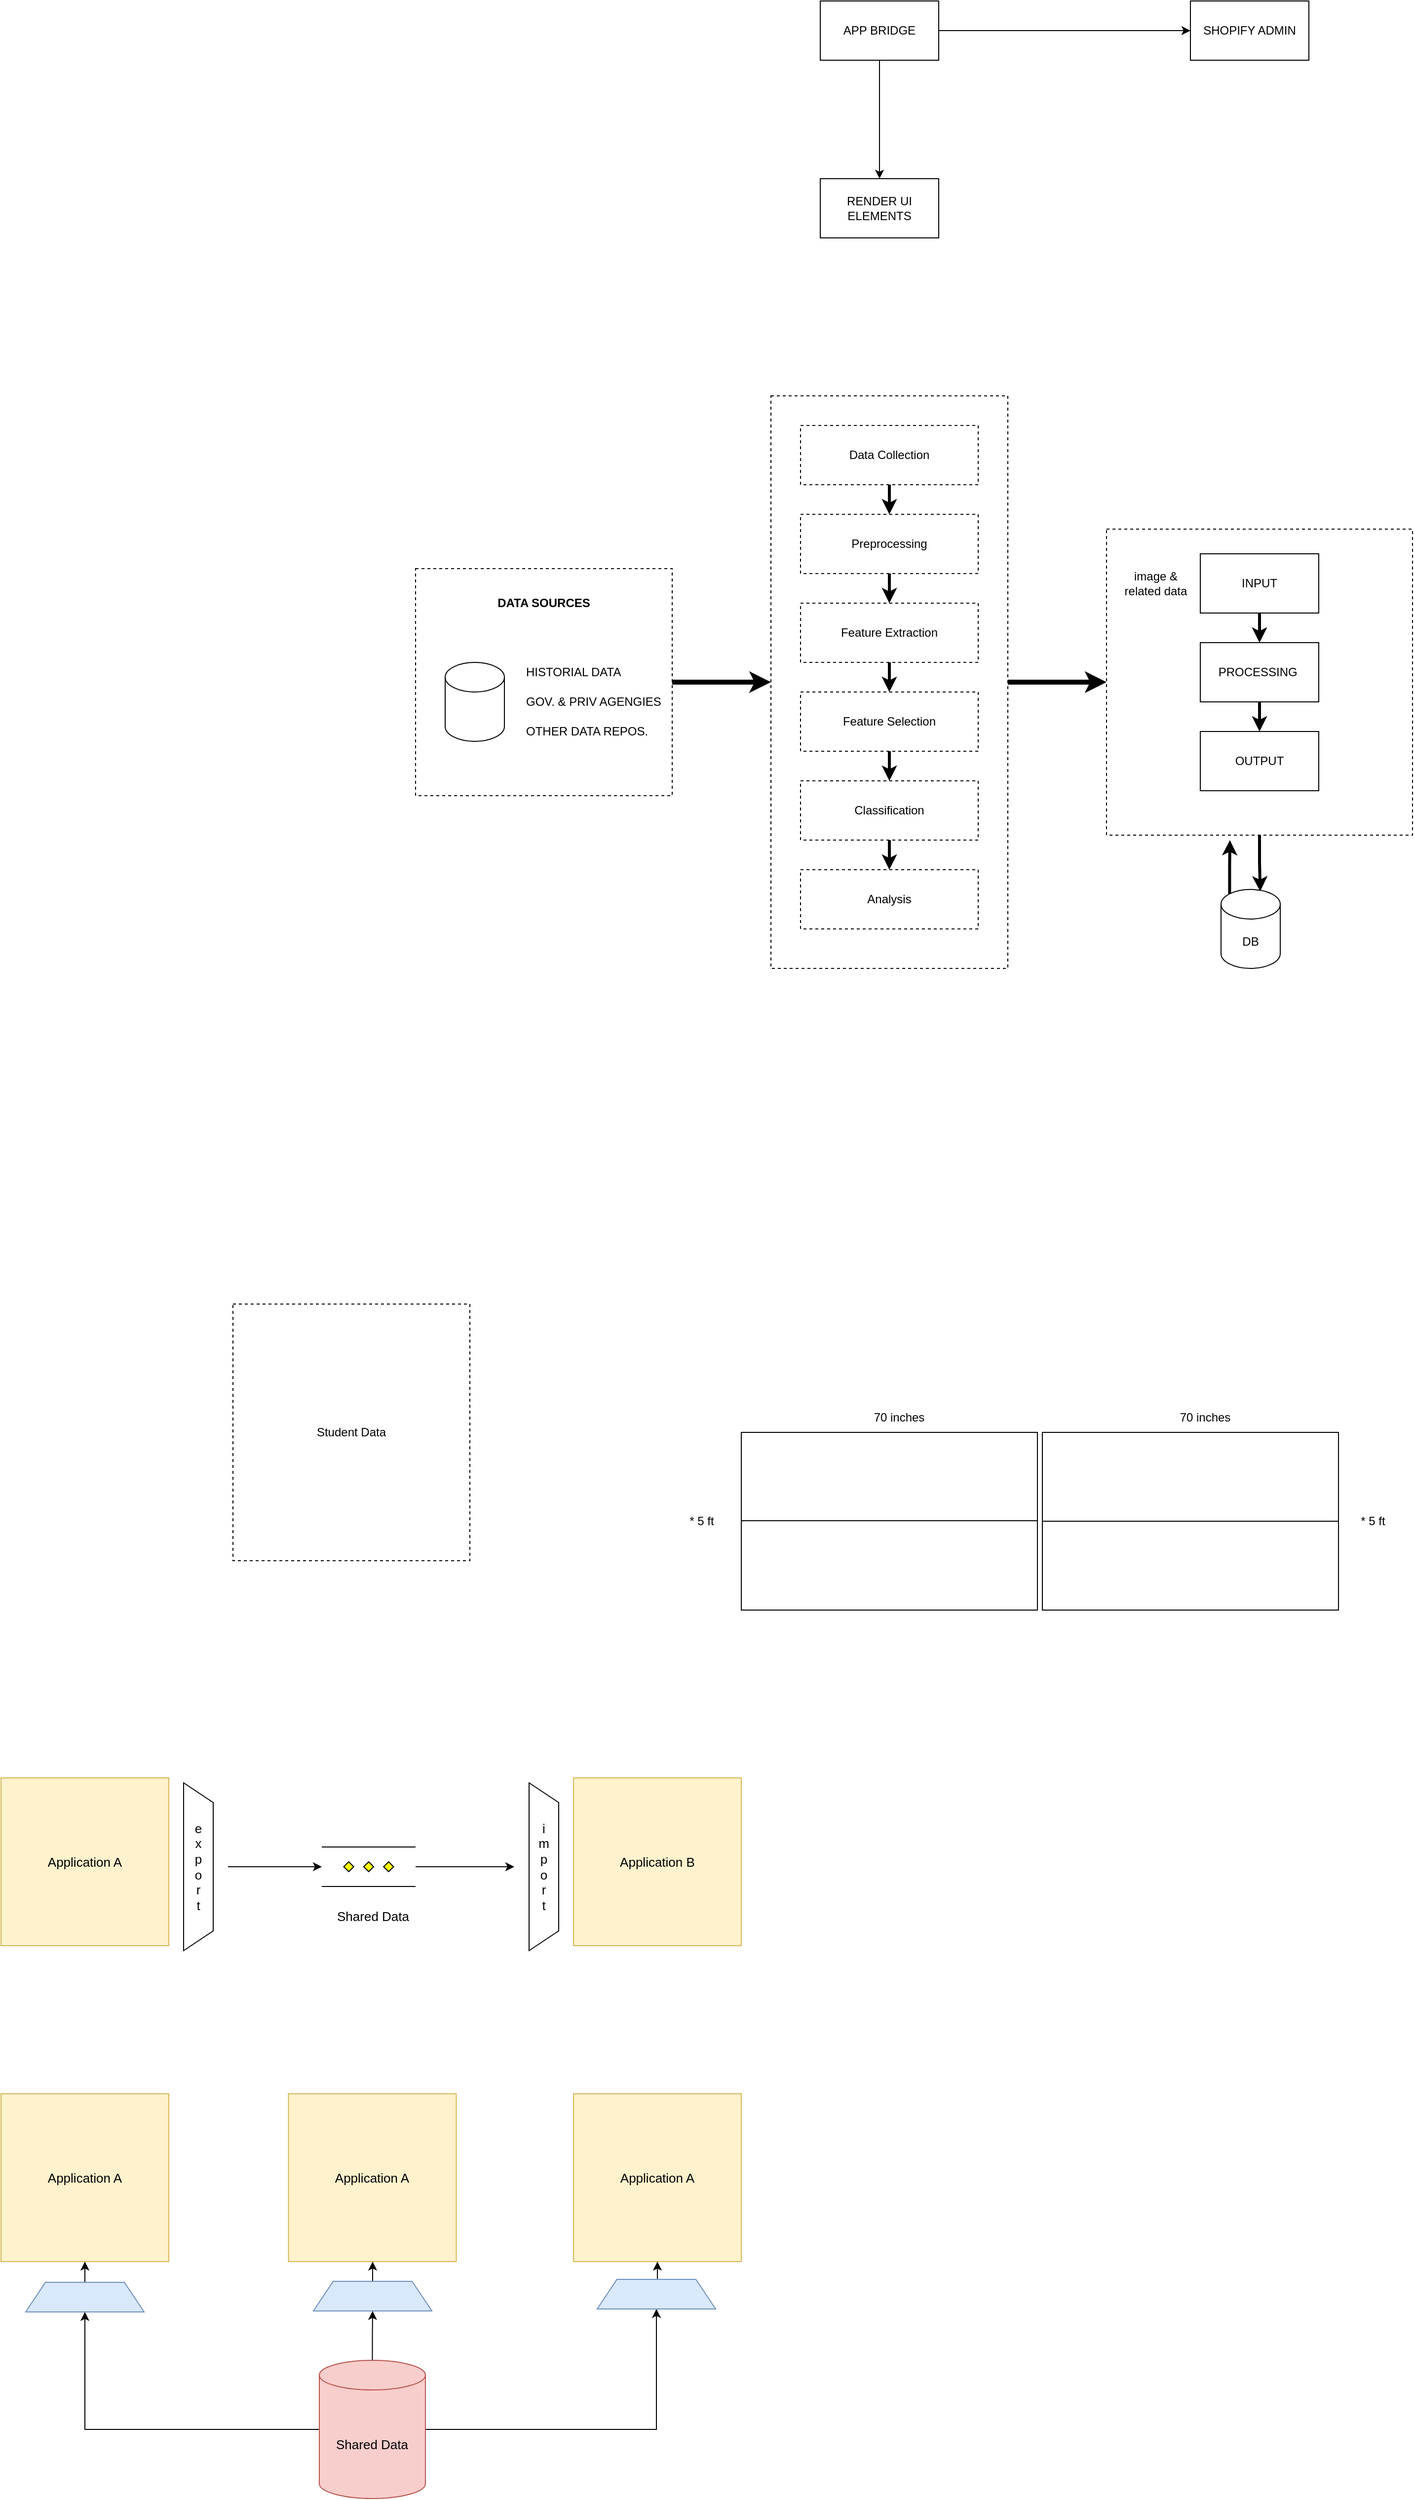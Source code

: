 <mxfile version="20.8.15" type="github">
  <diagram id="r0i476w0nGkbk3gJ0_Lv" name="Page-1">
    <mxGraphModel dx="2084" dy="1155" grid="1" gridSize="10" guides="1" tooltips="1" connect="1" arrows="1" fold="1" page="1" pageScale="1" pageWidth="850" pageHeight="1100" math="0" shadow="0">
      <root>
        <mxCell id="0" />
        <mxCell id="1" parent="0" />
        <mxCell id="w6gXVvgNm-RoWs_gBzWx-16" style="edgeStyle=orthogonalEdgeStyle;rounded=0;orthogonalLoop=1;jettySize=auto;html=1;exitX=1;exitY=0.5;exitDx=0;exitDy=0;strokeWidth=5;" parent="1" source="w6gXVvgNm-RoWs_gBzWx-9" target="w6gXVvgNm-RoWs_gBzWx-1" edge="1">
          <mxGeometry relative="1" as="geometry" />
        </mxCell>
        <mxCell id="w6gXVvgNm-RoWs_gBzWx-9" value="" style="rounded=0;whiteSpace=wrap;html=1;dashed=1;fillColor=none;" parent="1" vertex="1">
          <mxGeometry y="660" width="240" height="580" as="geometry" />
        </mxCell>
        <mxCell id="D3H6iAVsK9Q6wfVwA4nM-1" value="SHOPIFY ADMIN" style="rounded=0;whiteSpace=wrap;html=1;" parent="1" vertex="1">
          <mxGeometry x="425" y="260" width="120" height="60" as="geometry" />
        </mxCell>
        <mxCell id="D3H6iAVsK9Q6wfVwA4nM-3" style="edgeStyle=orthogonalEdgeStyle;rounded=0;orthogonalLoop=1;jettySize=auto;html=1;entryX=0;entryY=0.5;entryDx=0;entryDy=0;" parent="1" source="D3H6iAVsK9Q6wfVwA4nM-2" target="D3H6iAVsK9Q6wfVwA4nM-1" edge="1">
          <mxGeometry relative="1" as="geometry" />
        </mxCell>
        <mxCell id="D3H6iAVsK9Q6wfVwA4nM-5" style="edgeStyle=orthogonalEdgeStyle;rounded=0;orthogonalLoop=1;jettySize=auto;html=1;entryX=0.5;entryY=0;entryDx=0;entryDy=0;" parent="1" source="D3H6iAVsK9Q6wfVwA4nM-2" target="D3H6iAVsK9Q6wfVwA4nM-4" edge="1">
          <mxGeometry relative="1" as="geometry" />
        </mxCell>
        <mxCell id="D3H6iAVsK9Q6wfVwA4nM-2" value="APP BRIDGE" style="rounded=0;whiteSpace=wrap;html=1;" parent="1" vertex="1">
          <mxGeometry x="50" y="260" width="120" height="60" as="geometry" />
        </mxCell>
        <mxCell id="D3H6iAVsK9Q6wfVwA4nM-4" value="RENDER UI ELEMENTS" style="rounded=0;whiteSpace=wrap;html=1;" parent="1" vertex="1">
          <mxGeometry x="50" y="440" width="120" height="60" as="geometry" />
        </mxCell>
        <mxCell id="w6gXVvgNm-RoWs_gBzWx-38" style="edgeStyle=orthogonalEdgeStyle;rounded=0;orthogonalLoop=1;jettySize=auto;html=1;entryX=0.662;entryY=0.025;entryDx=0;entryDy=0;entryPerimeter=0;strokeWidth=3;" parent="1" source="w6gXVvgNm-RoWs_gBzWx-1" target="w6gXVvgNm-RoWs_gBzWx-33" edge="1">
          <mxGeometry relative="1" as="geometry" />
        </mxCell>
        <mxCell id="w6gXVvgNm-RoWs_gBzWx-1" value="" style="whiteSpace=wrap;html=1;aspect=fixed;dashed=1;" parent="1" vertex="1">
          <mxGeometry x="340" y="795" width="310" height="310" as="geometry" />
        </mxCell>
        <mxCell id="w6gXVvgNm-RoWs_gBzWx-10" style="edgeStyle=orthogonalEdgeStyle;rounded=0;orthogonalLoop=1;jettySize=auto;html=1;strokeWidth=3;" parent="1" source="w6gXVvgNm-RoWs_gBzWx-3" target="w6gXVvgNm-RoWs_gBzWx-4" edge="1">
          <mxGeometry relative="1" as="geometry" />
        </mxCell>
        <mxCell id="w6gXVvgNm-RoWs_gBzWx-3" value="Data Collection" style="rounded=0;whiteSpace=wrap;html=1;dashed=1;" parent="1" vertex="1">
          <mxGeometry x="30" y="690" width="180" height="60" as="geometry" />
        </mxCell>
        <mxCell id="w6gXVvgNm-RoWs_gBzWx-12" style="edgeStyle=orthogonalEdgeStyle;rounded=0;orthogonalLoop=1;jettySize=auto;html=1;exitX=0.5;exitY=1;exitDx=0;exitDy=0;strokeWidth=3;" parent="1" source="w6gXVvgNm-RoWs_gBzWx-4" target="w6gXVvgNm-RoWs_gBzWx-5" edge="1">
          <mxGeometry relative="1" as="geometry" />
        </mxCell>
        <mxCell id="w6gXVvgNm-RoWs_gBzWx-4" value="Preprocessing" style="rounded=0;whiteSpace=wrap;html=1;dashed=1;" parent="1" vertex="1">
          <mxGeometry x="30" y="780" width="180" height="60" as="geometry" />
        </mxCell>
        <mxCell id="w6gXVvgNm-RoWs_gBzWx-13" style="edgeStyle=orthogonalEdgeStyle;rounded=0;orthogonalLoop=1;jettySize=auto;html=1;exitX=0.5;exitY=1;exitDx=0;exitDy=0;strokeWidth=3;" parent="1" source="w6gXVvgNm-RoWs_gBzWx-5" target="w6gXVvgNm-RoWs_gBzWx-6" edge="1">
          <mxGeometry relative="1" as="geometry" />
        </mxCell>
        <mxCell id="w6gXVvgNm-RoWs_gBzWx-5" value="Feature Extraction" style="rounded=0;whiteSpace=wrap;html=1;dashed=1;" parent="1" vertex="1">
          <mxGeometry x="30" y="870" width="180" height="60" as="geometry" />
        </mxCell>
        <mxCell id="w6gXVvgNm-RoWs_gBzWx-14" style="edgeStyle=orthogonalEdgeStyle;rounded=0;orthogonalLoop=1;jettySize=auto;html=1;exitX=0.5;exitY=1;exitDx=0;exitDy=0;entryX=0.5;entryY=0;entryDx=0;entryDy=0;strokeWidth=3;" parent="1" source="w6gXVvgNm-RoWs_gBzWx-6" target="w6gXVvgNm-RoWs_gBzWx-7" edge="1">
          <mxGeometry relative="1" as="geometry" />
        </mxCell>
        <mxCell id="w6gXVvgNm-RoWs_gBzWx-6" value="Feature Selection" style="rounded=0;whiteSpace=wrap;html=1;dashed=1;" parent="1" vertex="1">
          <mxGeometry x="30" y="960" width="180" height="60" as="geometry" />
        </mxCell>
        <mxCell id="w6gXVvgNm-RoWs_gBzWx-15" style="edgeStyle=orthogonalEdgeStyle;rounded=0;orthogonalLoop=1;jettySize=auto;html=1;exitX=0.5;exitY=1;exitDx=0;exitDy=0;entryX=0.5;entryY=0;entryDx=0;entryDy=0;strokeWidth=3;" parent="1" source="w6gXVvgNm-RoWs_gBzWx-7" target="w6gXVvgNm-RoWs_gBzWx-8" edge="1">
          <mxGeometry relative="1" as="geometry" />
        </mxCell>
        <mxCell id="w6gXVvgNm-RoWs_gBzWx-7" value="Classification" style="rounded=0;whiteSpace=wrap;html=1;dashed=1;" parent="1" vertex="1">
          <mxGeometry x="30" y="1050" width="180" height="60" as="geometry" />
        </mxCell>
        <mxCell id="w6gXVvgNm-RoWs_gBzWx-8" value="Analysis" style="rounded=0;whiteSpace=wrap;html=1;dashed=1;" parent="1" vertex="1">
          <mxGeometry x="30" y="1140" width="180" height="60" as="geometry" />
        </mxCell>
        <mxCell id="w6gXVvgNm-RoWs_gBzWx-23" value="" style="group" parent="1" vertex="1" connectable="0">
          <mxGeometry x="-360" y="835" width="260" height="230" as="geometry" />
        </mxCell>
        <mxCell id="w6gXVvgNm-RoWs_gBzWx-17" value="" style="rounded=0;whiteSpace=wrap;html=1;dashed=1;fillColor=default;" parent="w6gXVvgNm-RoWs_gBzWx-23" vertex="1">
          <mxGeometry width="260" height="230" as="geometry" />
        </mxCell>
        <mxCell id="w6gXVvgNm-RoWs_gBzWx-18" value="DATA SOURCES" style="text;html=1;strokeColor=none;fillColor=none;align=center;verticalAlign=middle;whiteSpace=wrap;rounded=0;dashed=1;fontStyle=1" parent="w6gXVvgNm-RoWs_gBzWx-23" vertex="1">
          <mxGeometry x="75" y="20" width="110" height="30" as="geometry" />
        </mxCell>
        <mxCell id="w6gXVvgNm-RoWs_gBzWx-19" value="" style="shape=cylinder3;whiteSpace=wrap;html=1;boundedLbl=1;backgroundOutline=1;size=15;fillColor=default;" parent="w6gXVvgNm-RoWs_gBzWx-23" vertex="1">
          <mxGeometry x="30" y="95" width="60" height="80" as="geometry" />
        </mxCell>
        <mxCell id="w6gXVvgNm-RoWs_gBzWx-20" value="HISTORIAL DATA" style="text;html=1;strokeColor=none;fillColor=none;align=left;verticalAlign=middle;whiteSpace=wrap;rounded=0;dashed=1;fontStyle=0" parent="w6gXVvgNm-RoWs_gBzWx-23" vertex="1">
          <mxGeometry x="110" y="90" width="110" height="30" as="geometry" />
        </mxCell>
        <mxCell id="w6gXVvgNm-RoWs_gBzWx-21" value="GOV. &amp;amp; PRIV AGENGIES" style="text;html=1;strokeColor=none;fillColor=none;align=left;verticalAlign=middle;whiteSpace=wrap;rounded=0;dashed=1;fontStyle=0" parent="w6gXVvgNm-RoWs_gBzWx-23" vertex="1">
          <mxGeometry x="110" y="120" width="140" height="30" as="geometry" />
        </mxCell>
        <mxCell id="w6gXVvgNm-RoWs_gBzWx-22" value="OTHER DATA REPOS." style="text;html=1;strokeColor=none;fillColor=none;align=left;verticalAlign=middle;whiteSpace=wrap;rounded=0;dashed=1;fontStyle=0" parent="w6gXVvgNm-RoWs_gBzWx-23" vertex="1">
          <mxGeometry x="110" y="150" width="140" height="30" as="geometry" />
        </mxCell>
        <mxCell id="w6gXVvgNm-RoWs_gBzWx-25" style="edgeStyle=orthogonalEdgeStyle;rounded=0;orthogonalLoop=1;jettySize=auto;html=1;exitX=1;exitY=0.5;exitDx=0;exitDy=0;entryX=0;entryY=0.5;entryDx=0;entryDy=0;strokeWidth=5;" parent="1" source="w6gXVvgNm-RoWs_gBzWx-17" target="w6gXVvgNm-RoWs_gBzWx-9" edge="1">
          <mxGeometry relative="1" as="geometry" />
        </mxCell>
        <mxCell id="w6gXVvgNm-RoWs_gBzWx-35" style="edgeStyle=orthogonalEdgeStyle;rounded=0;orthogonalLoop=1;jettySize=auto;html=1;exitX=0.145;exitY=0;exitDx=0;exitDy=4.35;exitPerimeter=0;strokeWidth=3;" parent="1" source="w6gXVvgNm-RoWs_gBzWx-33" edge="1">
          <mxGeometry relative="1" as="geometry">
            <mxPoint x="465" y="1110" as="targetPoint" />
          </mxGeometry>
        </mxCell>
        <mxCell id="w6gXVvgNm-RoWs_gBzWx-33" value="DB" style="shape=cylinder3;whiteSpace=wrap;html=1;boundedLbl=1;backgroundOutline=1;size=15;fillColor=default;" parent="1" vertex="1">
          <mxGeometry x="456" y="1160" width="60" height="80" as="geometry" />
        </mxCell>
        <mxCell id="w6gXVvgNm-RoWs_gBzWx-42" style="edgeStyle=orthogonalEdgeStyle;rounded=0;orthogonalLoop=1;jettySize=auto;html=1;exitX=0.5;exitY=1;exitDx=0;exitDy=0;entryX=0.5;entryY=0;entryDx=0;entryDy=0;strokeWidth=3;" parent="1" source="w6gXVvgNm-RoWs_gBzWx-39" target="w6gXVvgNm-RoWs_gBzWx-40" edge="1">
          <mxGeometry relative="1" as="geometry" />
        </mxCell>
        <mxCell id="w6gXVvgNm-RoWs_gBzWx-39" value="INPUT" style="rounded=0;whiteSpace=wrap;html=1;fillColor=default;" parent="1" vertex="1">
          <mxGeometry x="435" y="820" width="120" height="60" as="geometry" />
        </mxCell>
        <mxCell id="w6gXVvgNm-RoWs_gBzWx-44" style="edgeStyle=orthogonalEdgeStyle;rounded=0;orthogonalLoop=1;jettySize=auto;html=1;entryX=0.5;entryY=0;entryDx=0;entryDy=0;strokeWidth=3;" parent="1" source="w6gXVvgNm-RoWs_gBzWx-40" target="w6gXVvgNm-RoWs_gBzWx-41" edge="1">
          <mxGeometry relative="1" as="geometry" />
        </mxCell>
        <mxCell id="w6gXVvgNm-RoWs_gBzWx-40" value="PROCESSING&amp;nbsp;" style="rounded=0;whiteSpace=wrap;html=1;fillColor=default;" parent="1" vertex="1">
          <mxGeometry x="435" y="910" width="120" height="60" as="geometry" />
        </mxCell>
        <mxCell id="w6gXVvgNm-RoWs_gBzWx-41" value="OUTPUT" style="rounded=0;whiteSpace=wrap;html=1;fillColor=default;" parent="1" vertex="1">
          <mxGeometry x="435" y="1000" width="120" height="60" as="geometry" />
        </mxCell>
        <mxCell id="w6gXVvgNm-RoWs_gBzWx-45" value="image &amp;amp; related data" style="text;html=1;strokeColor=none;fillColor=none;align=center;verticalAlign=middle;whiteSpace=wrap;rounded=0;" parent="1" vertex="1">
          <mxGeometry x="355" y="835" width="70" height="30" as="geometry" />
        </mxCell>
        <mxCell id="Lr86kAt-LkLu1jlysnGh-1" value="Student Data" style="rounded=0;whiteSpace=wrap;html=1;dashed=1;fillColor=none;" parent="1" vertex="1">
          <mxGeometry x="-545" y="1580" width="240" height="260" as="geometry" />
        </mxCell>
        <mxCell id="xdr7BHve0YtLqMGN8Wft-14" value="" style="group" parent="1" vertex="1" connectable="0">
          <mxGeometry x="-100" y="1680" width="740" height="210" as="geometry" />
        </mxCell>
        <mxCell id="xdr7BHve0YtLqMGN8Wft-1" value="" style="rounded=0;whiteSpace=wrap;html=1;" parent="xdr7BHve0YtLqMGN8Wft-14" vertex="1">
          <mxGeometry x="70" y="30" width="300" height="180" as="geometry" />
        </mxCell>
        <mxCell id="xdr7BHve0YtLqMGN8Wft-2" value="" style="rounded=0;whiteSpace=wrap;html=1;" parent="xdr7BHve0YtLqMGN8Wft-14" vertex="1">
          <mxGeometry x="375" y="30" width="300" height="180" as="geometry" />
        </mxCell>
        <mxCell id="xdr7BHve0YtLqMGN8Wft-5" value="" style="endArrow=none;html=1;rounded=0;" parent="xdr7BHve0YtLqMGN8Wft-14" target="xdr7BHve0YtLqMGN8Wft-2" edge="1">
          <mxGeometry width="50" height="50" relative="1" as="geometry">
            <mxPoint x="375" y="130" as="sourcePoint" />
            <mxPoint x="425" y="80" as="targetPoint" />
          </mxGeometry>
        </mxCell>
        <mxCell id="xdr7BHve0YtLqMGN8Wft-6" value="" style="endArrow=none;html=1;rounded=0;entryX=1;entryY=0.5;entryDx=0;entryDy=0;exitX=0;exitY=0.5;exitDx=0;exitDy=0;" parent="xdr7BHve0YtLqMGN8Wft-14" source="xdr7BHve0YtLqMGN8Wft-2" target="xdr7BHve0YtLqMGN8Wft-2" edge="1">
          <mxGeometry width="50" height="50" relative="1" as="geometry">
            <mxPoint x="390" y="240" as="sourcePoint" />
            <mxPoint x="120" y="380" as="targetPoint" />
          </mxGeometry>
        </mxCell>
        <mxCell id="xdr7BHve0YtLqMGN8Wft-7" value="" style="endArrow=none;html=1;rounded=0;entryX=1;entryY=0.5;entryDx=0;entryDy=0;exitX=0;exitY=0.5;exitDx=0;exitDy=0;" parent="xdr7BHve0YtLqMGN8Wft-14" edge="1">
          <mxGeometry width="50" height="50" relative="1" as="geometry">
            <mxPoint x="70" y="119.5" as="sourcePoint" />
            <mxPoint x="370" y="119.5" as="targetPoint" />
          </mxGeometry>
        </mxCell>
        <mxCell id="xdr7BHve0YtLqMGN8Wft-8" value="70 inches" style="text;html=1;strokeColor=none;fillColor=none;align=center;verticalAlign=middle;whiteSpace=wrap;rounded=0;" parent="xdr7BHve0YtLqMGN8Wft-14" vertex="1">
          <mxGeometry x="200" width="60" height="30" as="geometry" />
        </mxCell>
        <mxCell id="xdr7BHve0YtLqMGN8Wft-9" value="70 inches" style="text;html=1;strokeColor=none;fillColor=none;align=center;verticalAlign=middle;whiteSpace=wrap;rounded=0;" parent="xdr7BHve0YtLqMGN8Wft-14" vertex="1">
          <mxGeometry x="510" width="60" height="30" as="geometry" />
        </mxCell>
        <mxCell id="xdr7BHve0YtLqMGN8Wft-10" value="* 5 ft" style="text;html=1;strokeColor=none;fillColor=none;align=center;verticalAlign=middle;whiteSpace=wrap;rounded=0;" parent="xdr7BHve0YtLqMGN8Wft-14" vertex="1">
          <mxGeometry y="105" width="60" height="30" as="geometry" />
        </mxCell>
        <mxCell id="xdr7BHve0YtLqMGN8Wft-11" value="* 5 ft" style="text;html=1;strokeColor=none;fillColor=none;align=center;verticalAlign=middle;whiteSpace=wrap;rounded=0;" parent="xdr7BHve0YtLqMGN8Wft-14" vertex="1">
          <mxGeometry x="680" y="105" width="60" height="30" as="geometry" />
        </mxCell>
        <mxCell id="5mVoNBh_6Ha8vjqMvntg-1" value="&lt;font style=&quot;font-size: 13px;&quot;&gt;Application A&lt;/font&gt;" style="whiteSpace=wrap;html=1;aspect=fixed;fillColor=#fff2cc;strokeColor=#d6b656;" vertex="1" parent="1">
          <mxGeometry x="-780" y="2060" width="170" height="170" as="geometry" />
        </mxCell>
        <mxCell id="5mVoNBh_6Ha8vjqMvntg-2" value="&lt;font style=&quot;font-size: 13px;&quot;&gt;Application B&lt;/font&gt;" style="whiteSpace=wrap;html=1;aspect=fixed;fillColor=#fff2cc;strokeColor=#d6b656;" vertex="1" parent="1">
          <mxGeometry x="-200" y="2060" width="170" height="170" as="geometry" />
        </mxCell>
        <mxCell id="5mVoNBh_6Ha8vjqMvntg-11" style="edgeStyle=orthogonalEdgeStyle;rounded=0;orthogonalLoop=1;jettySize=auto;html=1;exitX=1;exitY=0.5;exitDx=0;exitDy=0;exitPerimeter=0;fontSize=13;" edge="1" parent="1" source="5mVoNBh_6Ha8vjqMvntg-4" target="5mVoNBh_6Ha8vjqMvntg-9">
          <mxGeometry relative="1" as="geometry" />
        </mxCell>
        <mxCell id="5mVoNBh_6Ha8vjqMvntg-4" value="" style="verticalLabelPosition=bottom;verticalAlign=top;html=1;shape=mxgraph.flowchart.parallel_mode;pointerEvents=1;fontSize=13;" vertex="1" parent="1">
          <mxGeometry x="-455" y="2130" width="95" height="40" as="geometry" />
        </mxCell>
        <mxCell id="5mVoNBh_6Ha8vjqMvntg-5" value="Shared Data" style="text;html=1;strokeColor=none;fillColor=none;align=center;verticalAlign=middle;whiteSpace=wrap;rounded=0;fontSize=13;" vertex="1" parent="1">
          <mxGeometry x="-457.5" y="2185" width="107.5" height="30" as="geometry" />
        </mxCell>
        <mxCell id="5mVoNBh_6Ha8vjqMvntg-6" value="" style="shape=trapezoid;perimeter=trapezoidPerimeter;whiteSpace=wrap;html=1;fixedSize=1;fontSize=13;rotation=90;" vertex="1" parent="1">
          <mxGeometry x="-665" y="2135" width="170" height="30" as="geometry" />
        </mxCell>
        <mxCell id="5mVoNBh_6Ha8vjqMvntg-10" style="edgeStyle=orthogonalEdgeStyle;rounded=0;orthogonalLoop=1;jettySize=auto;html=1;exitX=1;exitY=0.5;exitDx=0;exitDy=0;entryX=0;entryY=0.5;entryDx=0;entryDy=0;entryPerimeter=0;fontSize=13;" edge="1" parent="1" source="5mVoNBh_6Ha8vjqMvntg-7" target="5mVoNBh_6Ha8vjqMvntg-4">
          <mxGeometry relative="1" as="geometry" />
        </mxCell>
        <mxCell id="5mVoNBh_6Ha8vjqMvntg-7" value="e&lt;br&gt;x&lt;br&gt;p&lt;br&gt;o&lt;br&gt;r&lt;br&gt;t" style="text;html=1;strokeColor=none;fillColor=none;align=center;verticalAlign=middle;whiteSpace=wrap;rounded=0;fontSize=13;flipH=0;rotation=0;textDirection=rtl;" vertex="1" parent="1">
          <mxGeometry x="-610" y="2070" width="60" height="160" as="geometry" />
        </mxCell>
        <mxCell id="5mVoNBh_6Ha8vjqMvntg-8" value="" style="shape=trapezoid;perimeter=trapezoidPerimeter;whiteSpace=wrap;html=1;fixedSize=1;fontSize=13;rotation=90;" vertex="1" parent="1">
          <mxGeometry x="-315" y="2135" width="170" height="30" as="geometry" />
        </mxCell>
        <mxCell id="5mVoNBh_6Ha8vjqMvntg-9" value="i&lt;br&gt;m&lt;br&gt;p&lt;br&gt;o&lt;br&gt;r&lt;br&gt;t" style="text;html=1;strokeColor=none;fillColor=none;align=center;verticalAlign=middle;whiteSpace=wrap;rounded=0;fontSize=13;flipH=0;rotation=0;textDirection=rtl;" vertex="1" parent="1">
          <mxGeometry x="-260" y="2070" width="60" height="160" as="geometry" />
        </mxCell>
        <mxCell id="5mVoNBh_6Ha8vjqMvntg-12" value="&lt;font style=&quot;font-size: 13px;&quot;&gt;Application A&lt;/font&gt;" style="whiteSpace=wrap;html=1;aspect=fixed;fillColor=#fff2cc;strokeColor=#d6b656;" vertex="1" parent="1">
          <mxGeometry x="-780" y="2380" width="170" height="170" as="geometry" />
        </mxCell>
        <mxCell id="5mVoNBh_6Ha8vjqMvntg-13" value="&lt;font style=&quot;font-size: 13px;&quot;&gt;Application A&lt;/font&gt;" style="whiteSpace=wrap;html=1;aspect=fixed;fillColor=#fff2cc;strokeColor=#d6b656;" vertex="1" parent="1">
          <mxGeometry x="-488.75" y="2380" width="170" height="170" as="geometry" />
        </mxCell>
        <mxCell id="5mVoNBh_6Ha8vjqMvntg-14" value="&lt;font style=&quot;font-size: 13px;&quot;&gt;Application A&lt;/font&gt;" style="whiteSpace=wrap;html=1;aspect=fixed;fillColor=#fff2cc;strokeColor=#d6b656;" vertex="1" parent="1">
          <mxGeometry x="-200" y="2380" width="170" height="170" as="geometry" />
        </mxCell>
        <mxCell id="5mVoNBh_6Ha8vjqMvntg-20" style="edgeStyle=orthogonalEdgeStyle;rounded=0;orthogonalLoop=1;jettySize=auto;html=1;exitX=0;exitY=0.5;exitDx=0;exitDy=0;exitPerimeter=0;entryX=0.5;entryY=1;entryDx=0;entryDy=0;fontSize=13;" edge="1" parent="1" source="5mVoNBh_6Ha8vjqMvntg-15" target="5mVoNBh_6Ha8vjqMvntg-16">
          <mxGeometry relative="1" as="geometry" />
        </mxCell>
        <mxCell id="5mVoNBh_6Ha8vjqMvntg-21" style="edgeStyle=orthogonalEdgeStyle;rounded=0;orthogonalLoop=1;jettySize=auto;html=1;exitX=1;exitY=0.5;exitDx=0;exitDy=0;exitPerimeter=0;entryX=0.5;entryY=1;entryDx=0;entryDy=0;fontSize=13;" edge="1" parent="1" source="5mVoNBh_6Ha8vjqMvntg-15" target="5mVoNBh_6Ha8vjqMvntg-18">
          <mxGeometry relative="1" as="geometry" />
        </mxCell>
        <mxCell id="5mVoNBh_6Ha8vjqMvntg-22" style="edgeStyle=orthogonalEdgeStyle;rounded=0;orthogonalLoop=1;jettySize=auto;html=1;entryX=0.5;entryY=1;entryDx=0;entryDy=0;fontSize=13;" edge="1" parent="1" source="5mVoNBh_6Ha8vjqMvntg-15" target="5mVoNBh_6Ha8vjqMvntg-17">
          <mxGeometry relative="1" as="geometry" />
        </mxCell>
        <mxCell id="5mVoNBh_6Ha8vjqMvntg-15" value="" style="shape=cylinder3;whiteSpace=wrap;html=1;boundedLbl=1;backgroundOutline=1;size=15;fontSize=13;fillColor=#f8cecc;strokeColor=#b85450;" vertex="1" parent="1">
          <mxGeometry x="-457.5" y="2650" width="107.5" height="140" as="geometry" />
        </mxCell>
        <mxCell id="5mVoNBh_6Ha8vjqMvntg-26" style="edgeStyle=orthogonalEdgeStyle;rounded=0;orthogonalLoop=1;jettySize=auto;html=1;exitX=0.5;exitY=0;exitDx=0;exitDy=0;entryX=0.5;entryY=1;entryDx=0;entryDy=0;fontSize=13;" edge="1" parent="1" source="5mVoNBh_6Ha8vjqMvntg-16" target="5mVoNBh_6Ha8vjqMvntg-12">
          <mxGeometry relative="1" as="geometry" />
        </mxCell>
        <mxCell id="5mVoNBh_6Ha8vjqMvntg-16" value="" style="shape=trapezoid;perimeter=trapezoidPerimeter;whiteSpace=wrap;html=1;fixedSize=1;fontSize=13;fillColor=#dae8fc;strokeColor=#6c8ebf;" vertex="1" parent="1">
          <mxGeometry x="-755" y="2571" width="120" height="30" as="geometry" />
        </mxCell>
        <mxCell id="5mVoNBh_6Ha8vjqMvntg-23" style="edgeStyle=orthogonalEdgeStyle;rounded=0;orthogonalLoop=1;jettySize=auto;html=1;exitX=0.5;exitY=0;exitDx=0;exitDy=0;fontSize=13;" edge="1" parent="1" source="5mVoNBh_6Ha8vjqMvntg-17" target="5mVoNBh_6Ha8vjqMvntg-13">
          <mxGeometry relative="1" as="geometry" />
        </mxCell>
        <mxCell id="5mVoNBh_6Ha8vjqMvntg-17" value="" style="shape=trapezoid;perimeter=trapezoidPerimeter;whiteSpace=wrap;html=1;fixedSize=1;fontSize=13;fillColor=#dae8fc;strokeColor=#6c8ebf;" vertex="1" parent="1">
          <mxGeometry x="-463.5" y="2570" width="120" height="30" as="geometry" />
        </mxCell>
        <mxCell id="5mVoNBh_6Ha8vjqMvntg-25" style="edgeStyle=orthogonalEdgeStyle;rounded=0;orthogonalLoop=1;jettySize=auto;html=1;exitX=0.5;exitY=0;exitDx=0;exitDy=0;entryX=0.5;entryY=1;entryDx=0;entryDy=0;fontSize=13;" edge="1" parent="1" source="5mVoNBh_6Ha8vjqMvntg-18" target="5mVoNBh_6Ha8vjqMvntg-14">
          <mxGeometry relative="1" as="geometry" />
        </mxCell>
        <mxCell id="5mVoNBh_6Ha8vjqMvntg-18" value="" style="shape=trapezoid;perimeter=trapezoidPerimeter;whiteSpace=wrap;html=1;fixedSize=1;fontSize=13;fillColor=#dae8fc;strokeColor=#6c8ebf;" vertex="1" parent="1">
          <mxGeometry x="-176" y="2568" width="120" height="30" as="geometry" />
        </mxCell>
        <mxCell id="5mVoNBh_6Ha8vjqMvntg-27" value="Shared Data" style="text;html=1;strokeColor=none;fillColor=none;align=center;verticalAlign=middle;whiteSpace=wrap;rounded=0;fontSize=13;" vertex="1" parent="1">
          <mxGeometry x="-458.25" y="2720" width="107.5" height="30" as="geometry" />
        </mxCell>
      </root>
    </mxGraphModel>
  </diagram>
</mxfile>
